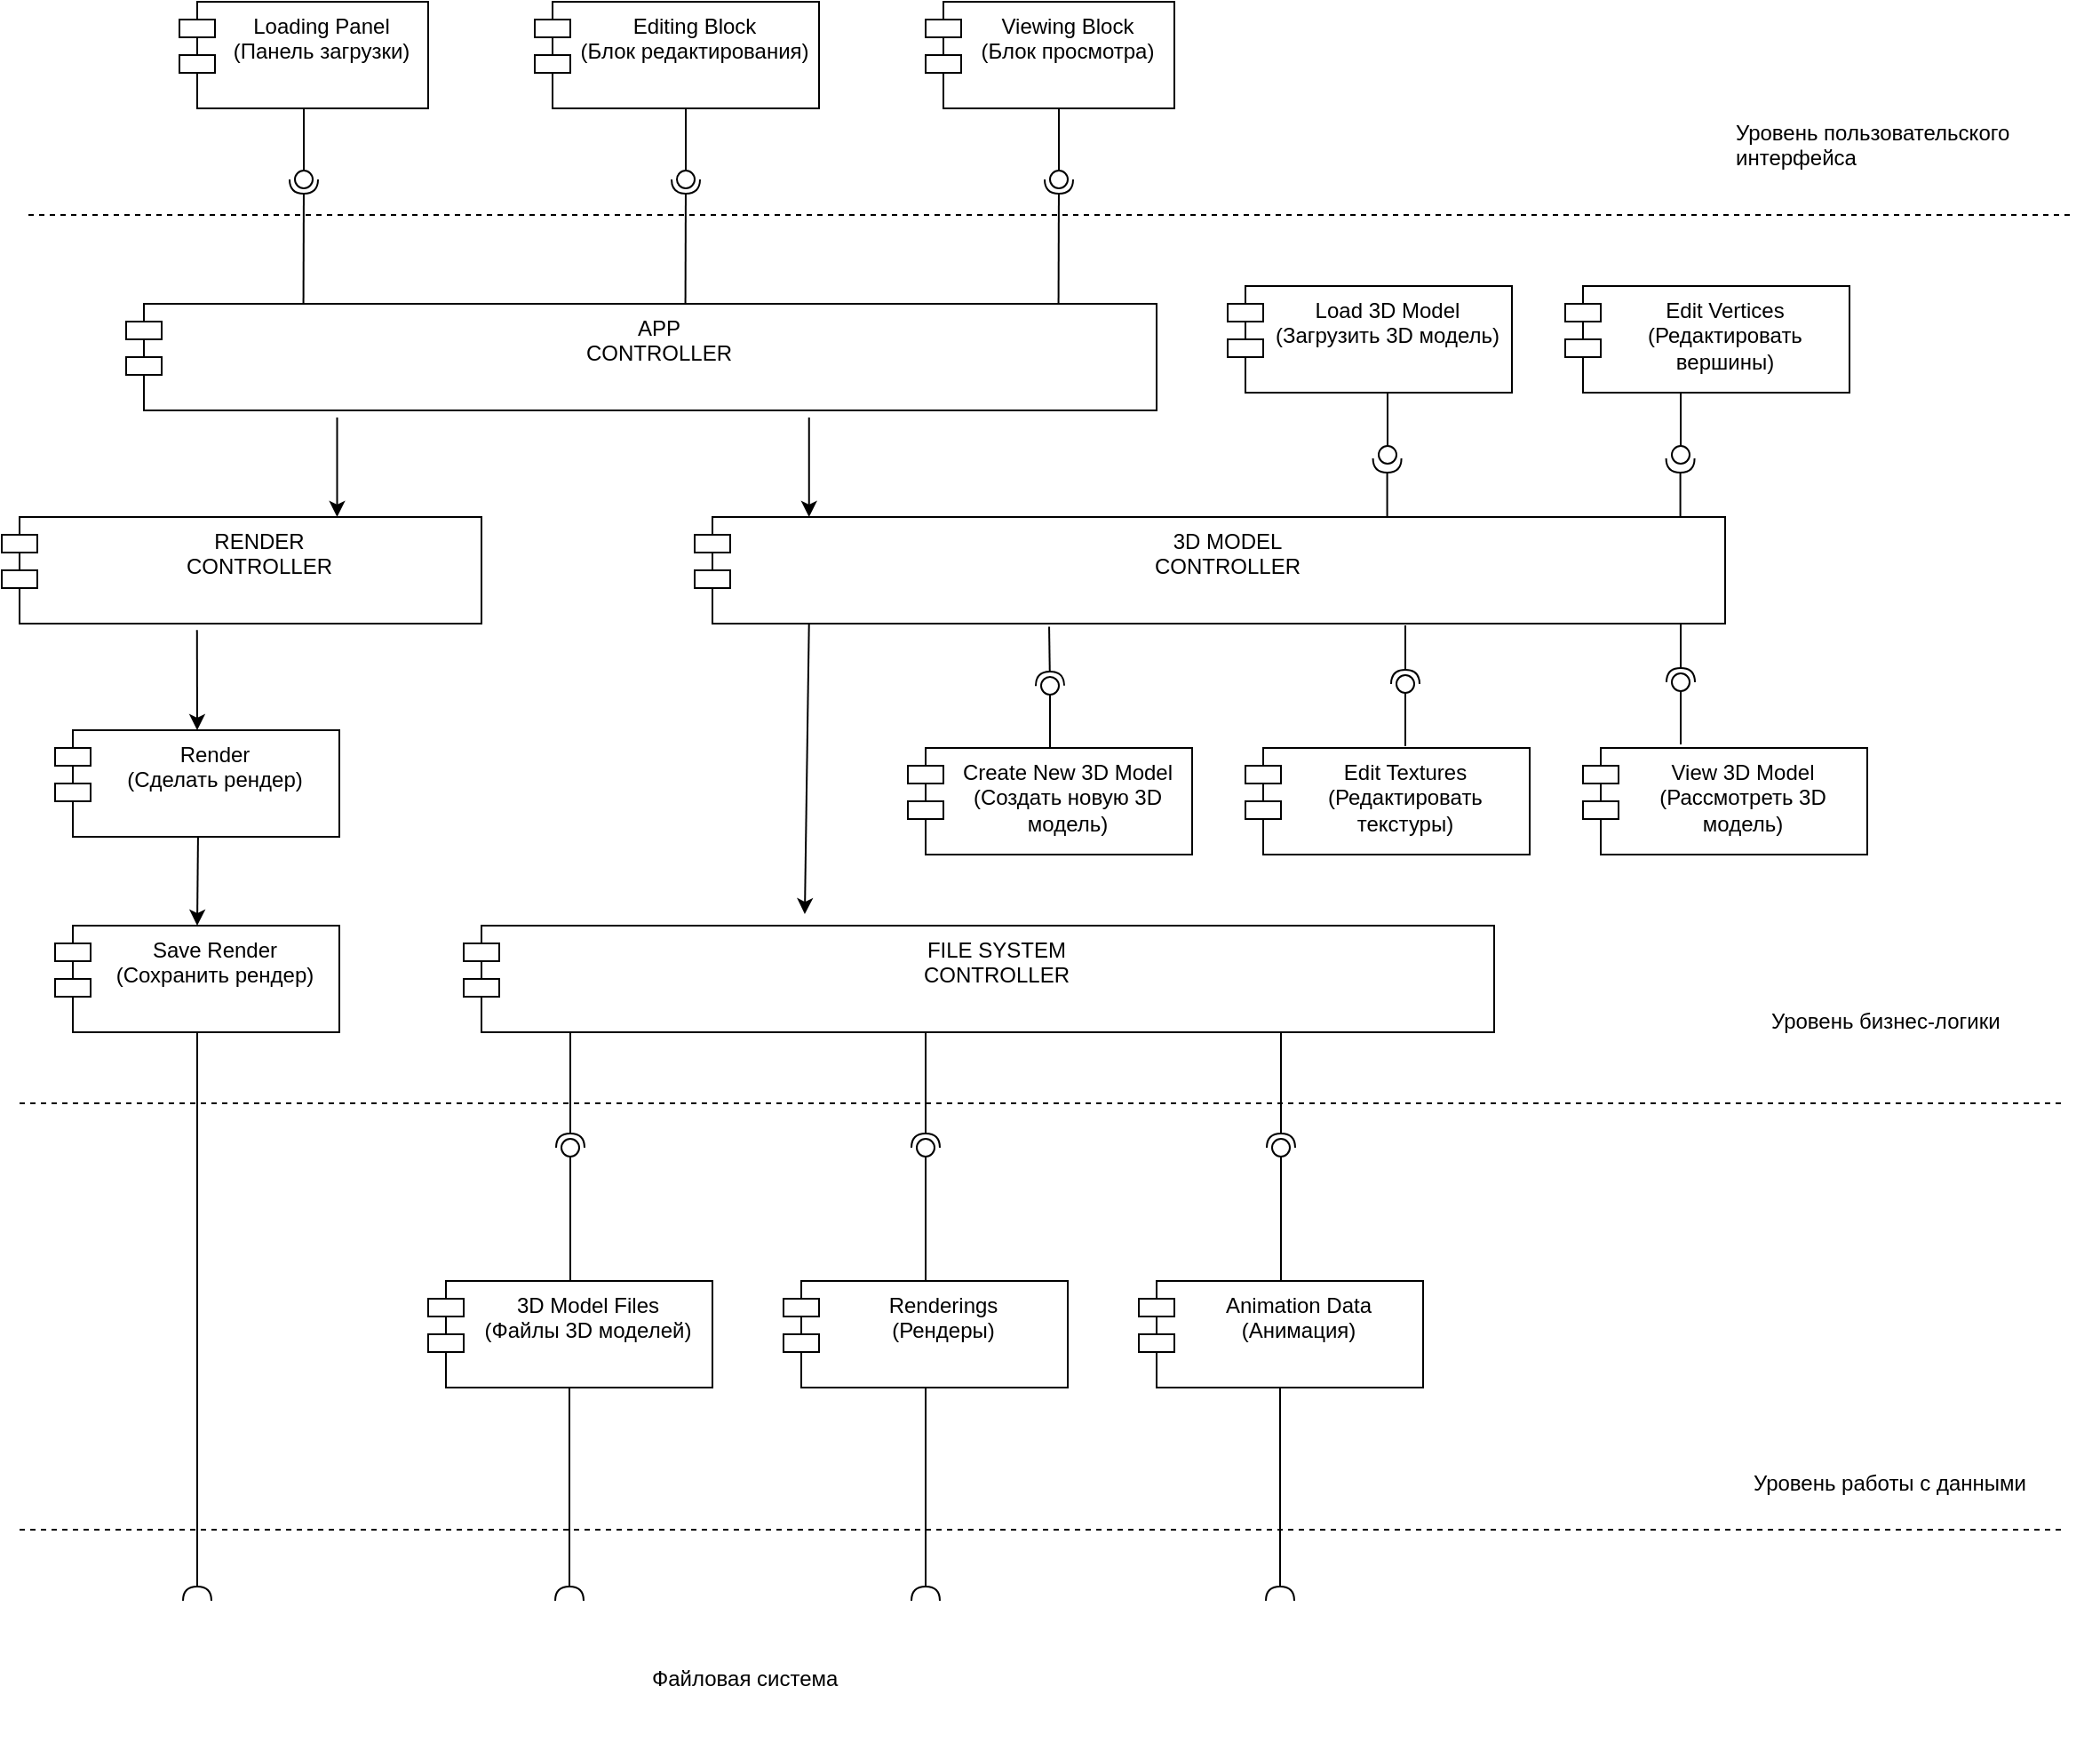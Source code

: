 <mxfile version="21.7.4" type="device">
  <diagram name="Страница — 1" id="dq06K-67hCbdJ2_Q4xpK">
    <mxGraphModel dx="1793" dy="949" grid="1" gridSize="10" guides="1" tooltips="1" connect="1" arrows="1" fold="1" page="1" pageScale="1" pageWidth="827" pageHeight="1169" math="0" shadow="0">
      <root>
        <mxCell id="0" />
        <mxCell id="1" parent="0" />
        <mxCell id="p5GCx1-yyXZPpUNSdn9N-1" value="Loading Panel&lt;br&gt;(Панель загрузки)" style="shape=module;align=left;spacingLeft=20;align=center;verticalAlign=top;whiteSpace=wrap;html=1;" vertex="1" parent="1">
          <mxGeometry x="120" y="160" width="140" height="60" as="geometry" />
        </mxCell>
        <mxCell id="p5GCx1-yyXZPpUNSdn9N-2" value="Editing Block &lt;br&gt;(Блок редактирования)" style="shape=module;align=left;spacingLeft=20;align=center;verticalAlign=top;whiteSpace=wrap;html=1;" vertex="1" parent="1">
          <mxGeometry x="320" y="160" width="160" height="60" as="geometry" />
        </mxCell>
        <mxCell id="p5GCx1-yyXZPpUNSdn9N-3" value="Viewing Block &lt;br&gt;(Блок просмотра)" style="shape=module;align=left;spacingLeft=20;align=center;verticalAlign=top;whiteSpace=wrap;html=1;" vertex="1" parent="1">
          <mxGeometry x="540" y="160" width="140" height="60" as="geometry" />
        </mxCell>
        <mxCell id="p5GCx1-yyXZPpUNSdn9N-4" value="Load 3D Model (Загрузить 3D модель)" style="shape=module;align=left;spacingLeft=20;align=center;verticalAlign=top;whiteSpace=wrap;html=1;" vertex="1" parent="1">
          <mxGeometry x="710" y="320" width="160" height="60" as="geometry" />
        </mxCell>
        <mxCell id="p5GCx1-yyXZPpUNSdn9N-5" value="View 3D Model &lt;br&gt;(Рассмотреть 3D модель)" style="shape=module;align=left;spacingLeft=20;align=center;verticalAlign=top;whiteSpace=wrap;html=1;" vertex="1" parent="1">
          <mxGeometry x="910" y="580" width="160" height="60" as="geometry" />
        </mxCell>
        <mxCell id="p5GCx1-yyXZPpUNSdn9N-6" value="Create New 3D Model (Создать новую 3D модель)" style="shape=module;align=left;spacingLeft=20;align=center;verticalAlign=top;whiteSpace=wrap;html=1;" vertex="1" parent="1">
          <mxGeometry x="530" y="580" width="160" height="60" as="geometry" />
        </mxCell>
        <mxCell id="p5GCx1-yyXZPpUNSdn9N-7" value="Edit Vertices &lt;br&gt;(Редактировать вершины)" style="shape=module;align=left;spacingLeft=20;align=center;verticalAlign=top;whiteSpace=wrap;html=1;" vertex="1" parent="1">
          <mxGeometry x="900" y="320" width="160" height="60" as="geometry" />
        </mxCell>
        <mxCell id="p5GCx1-yyXZPpUNSdn9N-8" value="Edit Textures &lt;br&gt;(Редактировать текстуры)" style="shape=module;align=left;spacingLeft=20;align=center;verticalAlign=top;whiteSpace=wrap;html=1;" vertex="1" parent="1">
          <mxGeometry x="720" y="580" width="160" height="60" as="geometry" />
        </mxCell>
        <mxCell id="p5GCx1-yyXZPpUNSdn9N-9" value="Render &lt;br&gt;(Сделать рендер)" style="shape=module;align=left;spacingLeft=20;align=center;verticalAlign=top;whiteSpace=wrap;html=1;" vertex="1" parent="1">
          <mxGeometry x="50" y="570" width="160" height="60" as="geometry" />
        </mxCell>
        <mxCell id="p5GCx1-yyXZPpUNSdn9N-10" value="Save Render &lt;br&gt;(Сохранить рендер)" style="shape=module;align=left;spacingLeft=20;align=center;verticalAlign=top;whiteSpace=wrap;html=1;" vertex="1" parent="1">
          <mxGeometry x="50" y="680" width="160" height="60" as="geometry" />
        </mxCell>
        <mxCell id="p5GCx1-yyXZPpUNSdn9N-11" value="3D Model Files &lt;br&gt;(Файлы 3D моделей)" style="shape=module;align=left;spacingLeft=20;align=center;verticalAlign=top;whiteSpace=wrap;html=1;" vertex="1" parent="1">
          <mxGeometry x="260" y="880" width="160" height="60" as="geometry" />
        </mxCell>
        <mxCell id="p5GCx1-yyXZPpUNSdn9N-12" value="Renderings &lt;br&gt;(Рендеры)" style="shape=module;align=left;spacingLeft=20;align=center;verticalAlign=top;whiteSpace=wrap;html=1;" vertex="1" parent="1">
          <mxGeometry x="460" y="880" width="160" height="60" as="geometry" />
        </mxCell>
        <mxCell id="p5GCx1-yyXZPpUNSdn9N-13" value="Animation Data &lt;br&gt;(Анимация)" style="shape=module;align=left;spacingLeft=20;align=center;verticalAlign=top;whiteSpace=wrap;html=1;" vertex="1" parent="1">
          <mxGeometry x="660" y="880" width="160" height="60" as="geometry" />
        </mxCell>
        <mxCell id="p5GCx1-yyXZPpUNSdn9N-24" value="Уровень пользовательского интерфейса" style="text;strokeColor=none;fillColor=none;spacingLeft=4;spacingRight=4;overflow=hidden;rotatable=0;points=[[0,0.5],[1,0.5]];portConstraint=eastwest;fontSize=12;whiteSpace=wrap;html=1;" vertex="1" parent="1">
          <mxGeometry x="990" y="220" width="190" height="50" as="geometry" />
        </mxCell>
        <mxCell id="p5GCx1-yyXZPpUNSdn9N-28" value="Уровень бизнес-логики" style="text;strokeColor=none;fillColor=none;spacingLeft=4;spacingRight=4;overflow=hidden;rotatable=0;points=[[0,0.5],[1,0.5]];portConstraint=eastwest;fontSize=12;whiteSpace=wrap;html=1;" vertex="1" parent="1">
          <mxGeometry x="1010" y="720" width="190" height="50" as="geometry" />
        </mxCell>
        <mxCell id="p5GCx1-yyXZPpUNSdn9N-32" value="" style="endArrow=none;dashed=1;html=1;rounded=0;" edge="1" parent="1">
          <mxGeometry width="50" height="50" relative="1" as="geometry">
            <mxPoint x="35" y="280" as="sourcePoint" />
            <mxPoint x="1185" y="280" as="targetPoint" />
          </mxGeometry>
        </mxCell>
        <mxCell id="p5GCx1-yyXZPpUNSdn9N-33" value="" style="endArrow=none;dashed=1;html=1;rounded=0;" edge="1" parent="1">
          <mxGeometry width="50" height="50" relative="1" as="geometry">
            <mxPoint x="30" y="780" as="sourcePoint" />
            <mxPoint x="1180" y="780" as="targetPoint" />
          </mxGeometry>
        </mxCell>
        <mxCell id="p5GCx1-yyXZPpUNSdn9N-34" value="" style="endArrow=none;dashed=1;html=1;rounded=0;" edge="1" parent="1">
          <mxGeometry width="50" height="50" relative="1" as="geometry">
            <mxPoint x="30" y="1020" as="sourcePoint" />
            <mxPoint x="1180" y="1020" as="targetPoint" />
          </mxGeometry>
        </mxCell>
        <mxCell id="p5GCx1-yyXZPpUNSdn9N-35" value="Уровень работы с данными" style="text;strokeColor=none;fillColor=none;spacingLeft=4;spacingRight=4;overflow=hidden;rotatable=0;points=[[0,0.5],[1,0.5]];portConstraint=eastwest;fontSize=12;whiteSpace=wrap;html=1;" vertex="1" parent="1">
          <mxGeometry x="1000" y="980" width="190" height="50" as="geometry" />
        </mxCell>
        <mxCell id="p5GCx1-yyXZPpUNSdn9N-36" value="Файловая система" style="text;strokeColor=none;fillColor=none;spacingLeft=4;spacingRight=4;overflow=hidden;rotatable=0;points=[[0,0.5],[1,0.5]];portConstraint=eastwest;fontSize=12;whiteSpace=wrap;html=1;" vertex="1" parent="1">
          <mxGeometry x="380" y="1090" width="190" height="50" as="geometry" />
        </mxCell>
        <mxCell id="p5GCx1-yyXZPpUNSdn9N-44" value="" style="rounded=0;orthogonalLoop=1;jettySize=auto;html=1;endArrow=halfCircle;endFill=0;endSize=6;strokeWidth=1;sketch=0;fontSize=12;curved=1;exitX=0.5;exitY=1;exitDx=0;exitDy=0;" edge="1" parent="1" source="p5GCx1-yyXZPpUNSdn9N-12">
          <mxGeometry relative="1" as="geometry">
            <mxPoint x="575" y="865" as="sourcePoint" />
            <mxPoint x="540" y="1060" as="targetPoint" />
          </mxGeometry>
        </mxCell>
        <mxCell id="p5GCx1-yyXZPpUNSdn9N-45" value="" style="ellipse;whiteSpace=wrap;html=1;align=center;aspect=fixed;fillColor=none;strokeColor=none;resizable=0;perimeter=centerPerimeter;rotatable=0;allowArrows=0;points=[];outlineConnect=1;" vertex="1" parent="1">
          <mxGeometry x="550" y="860" width="10" height="10" as="geometry" />
        </mxCell>
        <mxCell id="p5GCx1-yyXZPpUNSdn9N-46" value="" style="rounded=0;orthogonalLoop=1;jettySize=auto;html=1;endArrow=halfCircle;endFill=0;endSize=6;strokeWidth=1;sketch=0;fontSize=12;curved=1;exitX=0.5;exitY=1;exitDx=0;exitDy=0;" edge="1" parent="1">
          <mxGeometry relative="1" as="geometry">
            <mxPoint x="339.5" y="940" as="sourcePoint" />
            <mxPoint x="339.5" y="1060" as="targetPoint" />
          </mxGeometry>
        </mxCell>
        <mxCell id="p5GCx1-yyXZPpUNSdn9N-47" value="" style="rounded=0;orthogonalLoop=1;jettySize=auto;html=1;endArrow=halfCircle;endFill=0;endSize=6;strokeWidth=1;sketch=0;fontSize=12;curved=1;exitX=0.5;exitY=1;exitDx=0;exitDy=0;" edge="1" parent="1">
          <mxGeometry relative="1" as="geometry">
            <mxPoint x="739.5" y="940" as="sourcePoint" />
            <mxPoint x="739.5" y="1060" as="targetPoint" />
          </mxGeometry>
        </mxCell>
        <mxCell id="p5GCx1-yyXZPpUNSdn9N-50" value="" style="ellipse;whiteSpace=wrap;html=1;align=center;aspect=fixed;fillColor=none;strokeColor=none;resizable=0;perimeter=centerPerimeter;rotatable=0;allowArrows=0;points=[];outlineConnect=1;" vertex="1" parent="1">
          <mxGeometry x="400" y="390" width="10" height="10" as="geometry" />
        </mxCell>
        <mxCell id="p5GCx1-yyXZPpUNSdn9N-69" value="" style="rounded=0;orthogonalLoop=1;jettySize=auto;html=1;endArrow=halfCircle;endFill=0;endSize=6;strokeWidth=1;sketch=0;fontSize=12;curved=1;exitX=0.5;exitY=1;exitDx=0;exitDy=0;" edge="1" parent="1">
          <mxGeometry relative="1" as="geometry">
            <mxPoint x="130" y="740" as="sourcePoint" />
            <mxPoint x="130" y="1060" as="targetPoint" />
          </mxGeometry>
        </mxCell>
        <mxCell id="p5GCx1-yyXZPpUNSdn9N-70" value="RENDER&lt;br&gt;CONTROLLER" style="shape=module;align=left;spacingLeft=20;align=center;verticalAlign=top;whiteSpace=wrap;html=1;" vertex="1" parent="1">
          <mxGeometry x="20" y="450" width="270" height="60" as="geometry" />
        </mxCell>
        <mxCell id="p5GCx1-yyXZPpUNSdn9N-71" value="" style="endArrow=classic;html=1;rounded=0;exitX=0.407;exitY=1.061;exitDx=0;exitDy=0;entryX=0.5;entryY=0;entryDx=0;entryDy=0;exitPerimeter=0;" edge="1" parent="1" source="p5GCx1-yyXZPpUNSdn9N-70" target="p5GCx1-yyXZPpUNSdn9N-9">
          <mxGeometry width="50" height="50" relative="1" as="geometry">
            <mxPoint x="270" y="520" as="sourcePoint" />
            <mxPoint x="320" y="470" as="targetPoint" />
          </mxGeometry>
        </mxCell>
        <mxCell id="p5GCx1-yyXZPpUNSdn9N-72" value="" style="endArrow=classic;html=1;rounded=0;exitX=0.3;exitY=1.043;exitDx=0;exitDy=0;exitPerimeter=0;entryX=0.5;entryY=0;entryDx=0;entryDy=0;" edge="1" parent="1" target="p5GCx1-yyXZPpUNSdn9N-10">
          <mxGeometry width="50" height="50" relative="1" as="geometry">
            <mxPoint x="130.47" y="630" as="sourcePoint" />
            <mxPoint x="130" y="670" as="targetPoint" />
          </mxGeometry>
        </mxCell>
        <mxCell id="p5GCx1-yyXZPpUNSdn9N-73" value="3D MODEL&lt;br&gt;CONTROLLER" style="shape=module;align=left;spacingLeft=20;align=center;verticalAlign=top;whiteSpace=wrap;html=1;" vertex="1" parent="1">
          <mxGeometry x="410" y="450" width="580" height="60" as="geometry" />
        </mxCell>
        <mxCell id="p5GCx1-yyXZPpUNSdn9N-76" value="" style="ellipse;whiteSpace=wrap;html=1;align=center;aspect=fixed;fillColor=none;strokeColor=none;resizable=0;perimeter=centerPerimeter;rotatable=0;allowArrows=0;points=[];outlineConnect=1;" vertex="1" parent="1">
          <mxGeometry x="360" y="650" width="10" height="10" as="geometry" />
        </mxCell>
        <mxCell id="p5GCx1-yyXZPpUNSdn9N-81" value="" style="rounded=0;orthogonalLoop=1;jettySize=auto;html=1;endArrow=halfCircle;endFill=0;endSize=6;strokeWidth=1;sketch=0;exitX=0.344;exitY=1.03;exitDx=0;exitDy=0;exitPerimeter=0;" edge="1" target="p5GCx1-yyXZPpUNSdn9N-83" parent="1" source="p5GCx1-yyXZPpUNSdn9N-73">
          <mxGeometry relative="1" as="geometry">
            <mxPoint x="630" y="545" as="sourcePoint" />
          </mxGeometry>
        </mxCell>
        <mxCell id="p5GCx1-yyXZPpUNSdn9N-82" value="" style="rounded=0;orthogonalLoop=1;jettySize=auto;html=1;endArrow=oval;endFill=0;sketch=0;sourcePerimeterSpacing=0;targetPerimeterSpacing=0;endSize=10;exitX=0.5;exitY=0;exitDx=0;exitDy=0;" edge="1" target="p5GCx1-yyXZPpUNSdn9N-83" parent="1" source="p5GCx1-yyXZPpUNSdn9N-6">
          <mxGeometry relative="1" as="geometry">
            <mxPoint x="590" y="545" as="sourcePoint" />
          </mxGeometry>
        </mxCell>
        <mxCell id="p5GCx1-yyXZPpUNSdn9N-83" value="" style="ellipse;whiteSpace=wrap;html=1;align=center;aspect=fixed;fillColor=none;strokeColor=none;resizable=0;perimeter=centerPerimeter;rotatable=0;allowArrows=0;points=[];outlineConnect=1;" vertex="1" parent="1">
          <mxGeometry x="605" y="540" width="10" height="10" as="geometry" />
        </mxCell>
        <mxCell id="p5GCx1-yyXZPpUNSdn9N-84" value="" style="rounded=0;orthogonalLoop=1;jettySize=auto;html=1;endArrow=halfCircle;endFill=0;endSize=6;strokeWidth=1;sketch=0;" edge="1" parent="1">
          <mxGeometry relative="1" as="geometry">
            <mxPoint x="799.79" y="450" as="sourcePoint" />
            <mxPoint x="799.79" y="417" as="targetPoint" />
          </mxGeometry>
        </mxCell>
        <mxCell id="p5GCx1-yyXZPpUNSdn9N-85" value="" style="rounded=0;orthogonalLoop=1;jettySize=auto;html=1;endArrow=oval;endFill=0;sketch=0;sourcePerimeterSpacing=0;targetPerimeterSpacing=0;endSize=10;" edge="1" parent="1" source="p5GCx1-yyXZPpUNSdn9N-86">
          <mxGeometry relative="1" as="geometry">
            <mxPoint x="800" y="415" as="targetPoint" />
          </mxGeometry>
        </mxCell>
        <mxCell id="p5GCx1-yyXZPpUNSdn9N-86" value="" style="ellipse;whiteSpace=wrap;html=1;align=center;aspect=fixed;fillColor=none;strokeColor=none;resizable=0;perimeter=centerPerimeter;rotatable=0;allowArrows=0;points=[];outlineConnect=1;" vertex="1" parent="1">
          <mxGeometry x="795" y="375" width="10" height="10" as="geometry" />
        </mxCell>
        <mxCell id="p5GCx1-yyXZPpUNSdn9N-87" value="" style="rounded=0;orthogonalLoop=1;jettySize=auto;html=1;endArrow=halfCircle;endFill=0;endSize=6;strokeWidth=1;sketch=0;exitX=0.344;exitY=1.03;exitDx=0;exitDy=0;exitPerimeter=0;" edge="1" parent="1" target="p5GCx1-yyXZPpUNSdn9N-89">
          <mxGeometry relative="1" as="geometry">
            <mxPoint x="810" y="511" as="sourcePoint" />
          </mxGeometry>
        </mxCell>
        <mxCell id="p5GCx1-yyXZPpUNSdn9N-88" value="" style="rounded=0;orthogonalLoop=1;jettySize=auto;html=1;endArrow=oval;endFill=0;sketch=0;sourcePerimeterSpacing=0;targetPerimeterSpacing=0;endSize=10;exitX=0.5;exitY=0;exitDx=0;exitDy=0;" edge="1" parent="1" target="p5GCx1-yyXZPpUNSdn9N-89">
          <mxGeometry relative="1" as="geometry">
            <mxPoint x="810" y="579" as="sourcePoint" />
          </mxGeometry>
        </mxCell>
        <mxCell id="p5GCx1-yyXZPpUNSdn9N-89" value="" style="ellipse;whiteSpace=wrap;html=1;align=center;aspect=fixed;fillColor=none;strokeColor=none;resizable=0;perimeter=centerPerimeter;rotatable=0;allowArrows=0;points=[];outlineConnect=1;" vertex="1" parent="1">
          <mxGeometry x="805" y="539" width="10" height="10" as="geometry" />
        </mxCell>
        <mxCell id="p5GCx1-yyXZPpUNSdn9N-90" value="" style="rounded=0;orthogonalLoop=1;jettySize=auto;html=1;endArrow=halfCircle;endFill=0;endSize=6;strokeWidth=1;sketch=0;exitX=0.344;exitY=1.03;exitDx=0;exitDy=0;exitPerimeter=0;" edge="1" parent="1" target="p5GCx1-yyXZPpUNSdn9N-92">
          <mxGeometry relative="1" as="geometry">
            <mxPoint x="965" y="510" as="sourcePoint" />
          </mxGeometry>
        </mxCell>
        <mxCell id="p5GCx1-yyXZPpUNSdn9N-91" value="" style="rounded=0;orthogonalLoop=1;jettySize=auto;html=1;endArrow=oval;endFill=0;sketch=0;sourcePerimeterSpacing=0;targetPerimeterSpacing=0;endSize=10;exitX=0.5;exitY=0;exitDx=0;exitDy=0;" edge="1" parent="1" target="p5GCx1-yyXZPpUNSdn9N-92">
          <mxGeometry relative="1" as="geometry">
            <mxPoint x="965" y="578" as="sourcePoint" />
          </mxGeometry>
        </mxCell>
        <mxCell id="p5GCx1-yyXZPpUNSdn9N-92" value="" style="ellipse;whiteSpace=wrap;html=1;align=center;aspect=fixed;fillColor=none;strokeColor=none;resizable=0;perimeter=centerPerimeter;rotatable=0;allowArrows=0;points=[];outlineConnect=1;" vertex="1" parent="1">
          <mxGeometry x="960" y="538" width="10" height="10" as="geometry" />
        </mxCell>
        <mxCell id="p5GCx1-yyXZPpUNSdn9N-93" value="" style="rounded=0;orthogonalLoop=1;jettySize=auto;html=1;endArrow=halfCircle;endFill=0;endSize=6;strokeWidth=1;sketch=0;" edge="1" parent="1">
          <mxGeometry relative="1" as="geometry">
            <mxPoint x="964.79" y="450" as="sourcePoint" />
            <mxPoint x="964.79" y="417" as="targetPoint" />
          </mxGeometry>
        </mxCell>
        <mxCell id="p5GCx1-yyXZPpUNSdn9N-94" value="" style="rounded=0;orthogonalLoop=1;jettySize=auto;html=1;endArrow=oval;endFill=0;sketch=0;sourcePerimeterSpacing=0;targetPerimeterSpacing=0;endSize=10;" edge="1" parent="1" source="p5GCx1-yyXZPpUNSdn9N-95">
          <mxGeometry relative="1" as="geometry">
            <mxPoint x="965" y="415" as="targetPoint" />
          </mxGeometry>
        </mxCell>
        <mxCell id="p5GCx1-yyXZPpUNSdn9N-95" value="" style="ellipse;whiteSpace=wrap;html=1;align=center;aspect=fixed;fillColor=none;strokeColor=none;resizable=0;perimeter=centerPerimeter;rotatable=0;allowArrows=0;points=[];outlineConnect=1;" vertex="1" parent="1">
          <mxGeometry x="960" y="375" width="10" height="10" as="geometry" />
        </mxCell>
        <mxCell id="p5GCx1-yyXZPpUNSdn9N-99" value="FILE SYSTEM&lt;br&gt;CONTROLLER" style="shape=module;align=left;spacingLeft=20;align=center;verticalAlign=top;whiteSpace=wrap;html=1;" vertex="1" parent="1">
          <mxGeometry x="280" y="680" width="580" height="60" as="geometry" />
        </mxCell>
        <mxCell id="p5GCx1-yyXZPpUNSdn9N-100" value="" style="rounded=0;orthogonalLoop=1;jettySize=auto;html=1;endArrow=halfCircle;endFill=0;endSize=6;strokeWidth=1;sketch=0;exitX=0.344;exitY=1.03;exitDx=0;exitDy=0;exitPerimeter=0;" edge="1" parent="1" target="p5GCx1-yyXZPpUNSdn9N-102">
          <mxGeometry relative="1" as="geometry">
            <mxPoint x="340" y="740" as="sourcePoint" />
          </mxGeometry>
        </mxCell>
        <mxCell id="p5GCx1-yyXZPpUNSdn9N-101" value="" style="rounded=0;orthogonalLoop=1;jettySize=auto;html=1;endArrow=oval;endFill=0;sketch=0;sourcePerimeterSpacing=0;targetPerimeterSpacing=0;endSize=10;exitX=0.5;exitY=0;exitDx=0;exitDy=0;" edge="1" parent="1" target="p5GCx1-yyXZPpUNSdn9N-102" source="p5GCx1-yyXZPpUNSdn9N-11">
          <mxGeometry relative="1" as="geometry">
            <mxPoint x="340" y="808" as="sourcePoint" />
          </mxGeometry>
        </mxCell>
        <mxCell id="p5GCx1-yyXZPpUNSdn9N-102" value="" style="ellipse;whiteSpace=wrap;html=1;align=center;aspect=fixed;fillColor=none;strokeColor=none;resizable=0;perimeter=centerPerimeter;rotatable=0;allowArrows=0;points=[];outlineConnect=1;" vertex="1" parent="1">
          <mxGeometry x="335" y="800" width="10" height="10" as="geometry" />
        </mxCell>
        <mxCell id="p5GCx1-yyXZPpUNSdn9N-103" value="" style="rounded=0;orthogonalLoop=1;jettySize=auto;html=1;endArrow=halfCircle;endFill=0;endSize=6;strokeWidth=1;sketch=0;exitX=0.344;exitY=1.03;exitDx=0;exitDy=0;exitPerimeter=0;" edge="1" parent="1" target="p5GCx1-yyXZPpUNSdn9N-105">
          <mxGeometry relative="1" as="geometry">
            <mxPoint x="540" y="740" as="sourcePoint" />
          </mxGeometry>
        </mxCell>
        <mxCell id="p5GCx1-yyXZPpUNSdn9N-104" value="" style="rounded=0;orthogonalLoop=1;jettySize=auto;html=1;endArrow=oval;endFill=0;sketch=0;sourcePerimeterSpacing=0;targetPerimeterSpacing=0;endSize=10;exitX=0.5;exitY=0;exitDx=0;exitDy=0;" edge="1" parent="1" target="p5GCx1-yyXZPpUNSdn9N-105">
          <mxGeometry relative="1" as="geometry">
            <mxPoint x="540" y="880" as="sourcePoint" />
          </mxGeometry>
        </mxCell>
        <mxCell id="p5GCx1-yyXZPpUNSdn9N-105" value="" style="ellipse;whiteSpace=wrap;html=1;align=center;aspect=fixed;fillColor=none;strokeColor=none;resizable=0;perimeter=centerPerimeter;rotatable=0;allowArrows=0;points=[];outlineConnect=1;" vertex="1" parent="1">
          <mxGeometry x="535" y="800" width="10" height="10" as="geometry" />
        </mxCell>
        <mxCell id="p5GCx1-yyXZPpUNSdn9N-106" value="" style="rounded=0;orthogonalLoop=1;jettySize=auto;html=1;endArrow=halfCircle;endFill=0;endSize=6;strokeWidth=1;sketch=0;exitX=0.344;exitY=1.03;exitDx=0;exitDy=0;exitPerimeter=0;" edge="1" parent="1" target="p5GCx1-yyXZPpUNSdn9N-108">
          <mxGeometry relative="1" as="geometry">
            <mxPoint x="740" y="740" as="sourcePoint" />
          </mxGeometry>
        </mxCell>
        <mxCell id="p5GCx1-yyXZPpUNSdn9N-107" value="" style="rounded=0;orthogonalLoop=1;jettySize=auto;html=1;endArrow=oval;endFill=0;sketch=0;sourcePerimeterSpacing=0;targetPerimeterSpacing=0;endSize=10;exitX=0.5;exitY=0;exitDx=0;exitDy=0;" edge="1" parent="1" target="p5GCx1-yyXZPpUNSdn9N-108">
          <mxGeometry relative="1" as="geometry">
            <mxPoint x="740" y="880" as="sourcePoint" />
          </mxGeometry>
        </mxCell>
        <mxCell id="p5GCx1-yyXZPpUNSdn9N-108" value="" style="ellipse;whiteSpace=wrap;html=1;align=center;aspect=fixed;fillColor=none;strokeColor=none;resizable=0;perimeter=centerPerimeter;rotatable=0;allowArrows=0;points=[];outlineConnect=1;" vertex="1" parent="1">
          <mxGeometry x="735" y="800" width="10" height="10" as="geometry" />
        </mxCell>
        <mxCell id="p5GCx1-yyXZPpUNSdn9N-109" value="APP&lt;br&gt;CONTROLLER" style="shape=module;align=left;spacingLeft=20;align=center;verticalAlign=top;whiteSpace=wrap;html=1;" vertex="1" parent="1">
          <mxGeometry x="90" y="330" width="580" height="60" as="geometry" />
        </mxCell>
        <mxCell id="p5GCx1-yyXZPpUNSdn9N-110" value="" style="endArrow=classic;html=1;rounded=0;exitX=0.407;exitY=1.061;exitDx=0;exitDy=0;entryX=0.5;entryY=0;entryDx=0;entryDy=0;exitPerimeter=0;" edge="1" parent="1">
          <mxGeometry width="50" height="50" relative="1" as="geometry">
            <mxPoint x="208.75" y="394" as="sourcePoint" />
            <mxPoint x="208.75" y="450" as="targetPoint" />
          </mxGeometry>
        </mxCell>
        <mxCell id="p5GCx1-yyXZPpUNSdn9N-111" value="" style="endArrow=classic;html=1;rounded=0;exitX=0.407;exitY=1.061;exitDx=0;exitDy=0;entryX=0.5;entryY=0;entryDx=0;entryDy=0;exitPerimeter=0;" edge="1" parent="1">
          <mxGeometry width="50" height="50" relative="1" as="geometry">
            <mxPoint x="474.38" y="394" as="sourcePoint" />
            <mxPoint x="474.38" y="450" as="targetPoint" />
          </mxGeometry>
        </mxCell>
        <mxCell id="p5GCx1-yyXZPpUNSdn9N-112" value="" style="endArrow=classic;html=1;rounded=0;exitX=0.407;exitY=1.061;exitDx=0;exitDy=0;entryX=0.331;entryY=-0.108;entryDx=0;entryDy=0;exitPerimeter=0;entryPerimeter=0;" edge="1" parent="1" target="p5GCx1-yyXZPpUNSdn9N-99">
          <mxGeometry width="50" height="50" relative="1" as="geometry">
            <mxPoint x="474.37" y="510" as="sourcePoint" />
            <mxPoint x="474.37" y="566" as="targetPoint" />
          </mxGeometry>
        </mxCell>
        <mxCell id="p5GCx1-yyXZPpUNSdn9N-113" value="" style="rounded=0;orthogonalLoop=1;jettySize=auto;html=1;endArrow=halfCircle;endFill=0;endSize=6;strokeWidth=1;sketch=0;" edge="1" parent="1">
          <mxGeometry relative="1" as="geometry">
            <mxPoint x="189.79" y="330" as="sourcePoint" />
            <mxPoint x="190" y="260" as="targetPoint" />
          </mxGeometry>
        </mxCell>
        <mxCell id="p5GCx1-yyXZPpUNSdn9N-114" value="" style="rounded=0;orthogonalLoop=1;jettySize=auto;html=1;endArrow=oval;endFill=0;sketch=0;sourcePerimeterSpacing=0;targetPerimeterSpacing=0;endSize=10;" edge="1" parent="1" source="p5GCx1-yyXZPpUNSdn9N-115">
          <mxGeometry relative="1" as="geometry">
            <mxPoint x="190" y="260" as="targetPoint" />
          </mxGeometry>
        </mxCell>
        <mxCell id="p5GCx1-yyXZPpUNSdn9N-115" value="" style="ellipse;whiteSpace=wrap;html=1;align=center;aspect=fixed;fillColor=none;strokeColor=none;resizable=0;perimeter=centerPerimeter;rotatable=0;allowArrows=0;points=[];outlineConnect=1;" vertex="1" parent="1">
          <mxGeometry x="185" y="215" width="10" height="10" as="geometry" />
        </mxCell>
        <mxCell id="p5GCx1-yyXZPpUNSdn9N-116" value="" style="rounded=0;orthogonalLoop=1;jettySize=auto;html=1;endArrow=halfCircle;endFill=0;endSize=6;strokeWidth=1;sketch=0;" edge="1" parent="1">
          <mxGeometry relative="1" as="geometry">
            <mxPoint x="404.79" y="330" as="sourcePoint" />
            <mxPoint x="405" y="260" as="targetPoint" />
          </mxGeometry>
        </mxCell>
        <mxCell id="p5GCx1-yyXZPpUNSdn9N-117" value="" style="rounded=0;orthogonalLoop=1;jettySize=auto;html=1;endArrow=oval;endFill=0;sketch=0;sourcePerimeterSpacing=0;targetPerimeterSpacing=0;endSize=10;" edge="1" parent="1" source="p5GCx1-yyXZPpUNSdn9N-118">
          <mxGeometry relative="1" as="geometry">
            <mxPoint x="405" y="260" as="targetPoint" />
          </mxGeometry>
        </mxCell>
        <mxCell id="p5GCx1-yyXZPpUNSdn9N-118" value="" style="ellipse;whiteSpace=wrap;html=1;align=center;aspect=fixed;fillColor=none;strokeColor=none;resizable=0;perimeter=centerPerimeter;rotatable=0;allowArrows=0;points=[];outlineConnect=1;" vertex="1" parent="1">
          <mxGeometry x="400" y="215" width="10" height="10" as="geometry" />
        </mxCell>
        <mxCell id="p5GCx1-yyXZPpUNSdn9N-119" value="" style="rounded=0;orthogonalLoop=1;jettySize=auto;html=1;endArrow=halfCircle;endFill=0;endSize=6;strokeWidth=1;sketch=0;" edge="1" parent="1">
          <mxGeometry relative="1" as="geometry">
            <mxPoint x="614.79" y="330" as="sourcePoint" />
            <mxPoint x="615" y="260" as="targetPoint" />
          </mxGeometry>
        </mxCell>
        <mxCell id="p5GCx1-yyXZPpUNSdn9N-120" value="" style="rounded=0;orthogonalLoop=1;jettySize=auto;html=1;endArrow=oval;endFill=0;sketch=0;sourcePerimeterSpacing=0;targetPerimeterSpacing=0;endSize=10;" edge="1" parent="1" source="p5GCx1-yyXZPpUNSdn9N-121">
          <mxGeometry relative="1" as="geometry">
            <mxPoint x="615" y="260" as="targetPoint" />
          </mxGeometry>
        </mxCell>
        <mxCell id="p5GCx1-yyXZPpUNSdn9N-121" value="" style="ellipse;whiteSpace=wrap;html=1;align=center;aspect=fixed;fillColor=none;strokeColor=none;resizable=0;perimeter=centerPerimeter;rotatable=0;allowArrows=0;points=[];outlineConnect=1;" vertex="1" parent="1">
          <mxGeometry x="610" y="215" width="10" height="10" as="geometry" />
        </mxCell>
      </root>
    </mxGraphModel>
  </diagram>
</mxfile>
